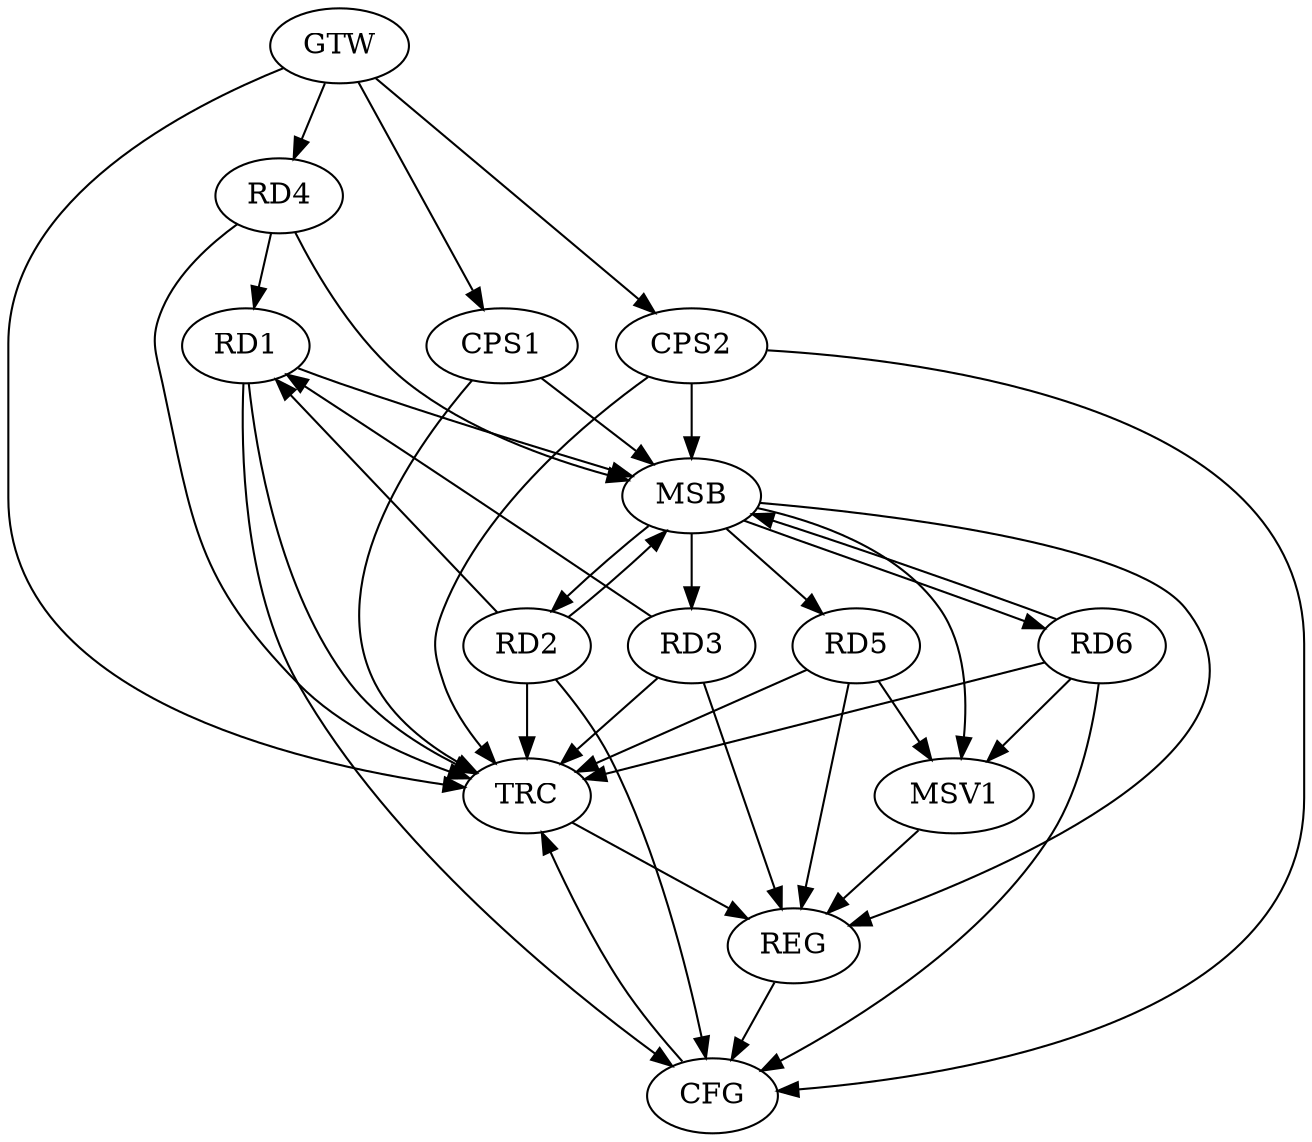 strict digraph G {
  RD1 [ label="RD1" ];
  RD2 [ label="RD2" ];
  RD3 [ label="RD3" ];
  RD4 [ label="RD4" ];
  RD5 [ label="RD5" ];
  RD6 [ label="RD6" ];
  CPS1 [ label="CPS1" ];
  CPS2 [ label="CPS2" ];
  GTW [ label="GTW" ];
  REG [ label="REG" ];
  MSB [ label="MSB" ];
  CFG [ label="CFG" ];
  TRC [ label="TRC" ];
  MSV1 [ label="MSV1" ];
  GTW -> RD4;
  GTW -> CPS1;
  GTW -> CPS2;
  RD3 -> REG;
  RD5 -> REG;
  RD1 -> MSB;
  MSB -> REG;
  RD2 -> MSB;
  RD4 -> MSB;
  MSB -> RD3;
  RD6 -> MSB;
  CPS1 -> MSB;
  MSB -> RD2;
  CPS2 -> MSB;
  MSB -> RD5;
  MSB -> RD6;
  RD6 -> CFG;
  RD1 -> CFG;
  CPS2 -> CFG;
  RD2 -> CFG;
  REG -> CFG;
  RD1 -> TRC;
  RD2 -> TRC;
  RD3 -> TRC;
  RD4 -> TRC;
  RD5 -> TRC;
  RD6 -> TRC;
  CPS1 -> TRC;
  CPS2 -> TRC;
  GTW -> TRC;
  CFG -> TRC;
  TRC -> REG;
  RD3 -> RD1;
  RD4 -> RD1;
  RD2 -> RD1;
  MSB -> MSV1;
  RD6 -> MSV1;
  RD5 -> MSV1;
  MSV1 -> REG;
}

